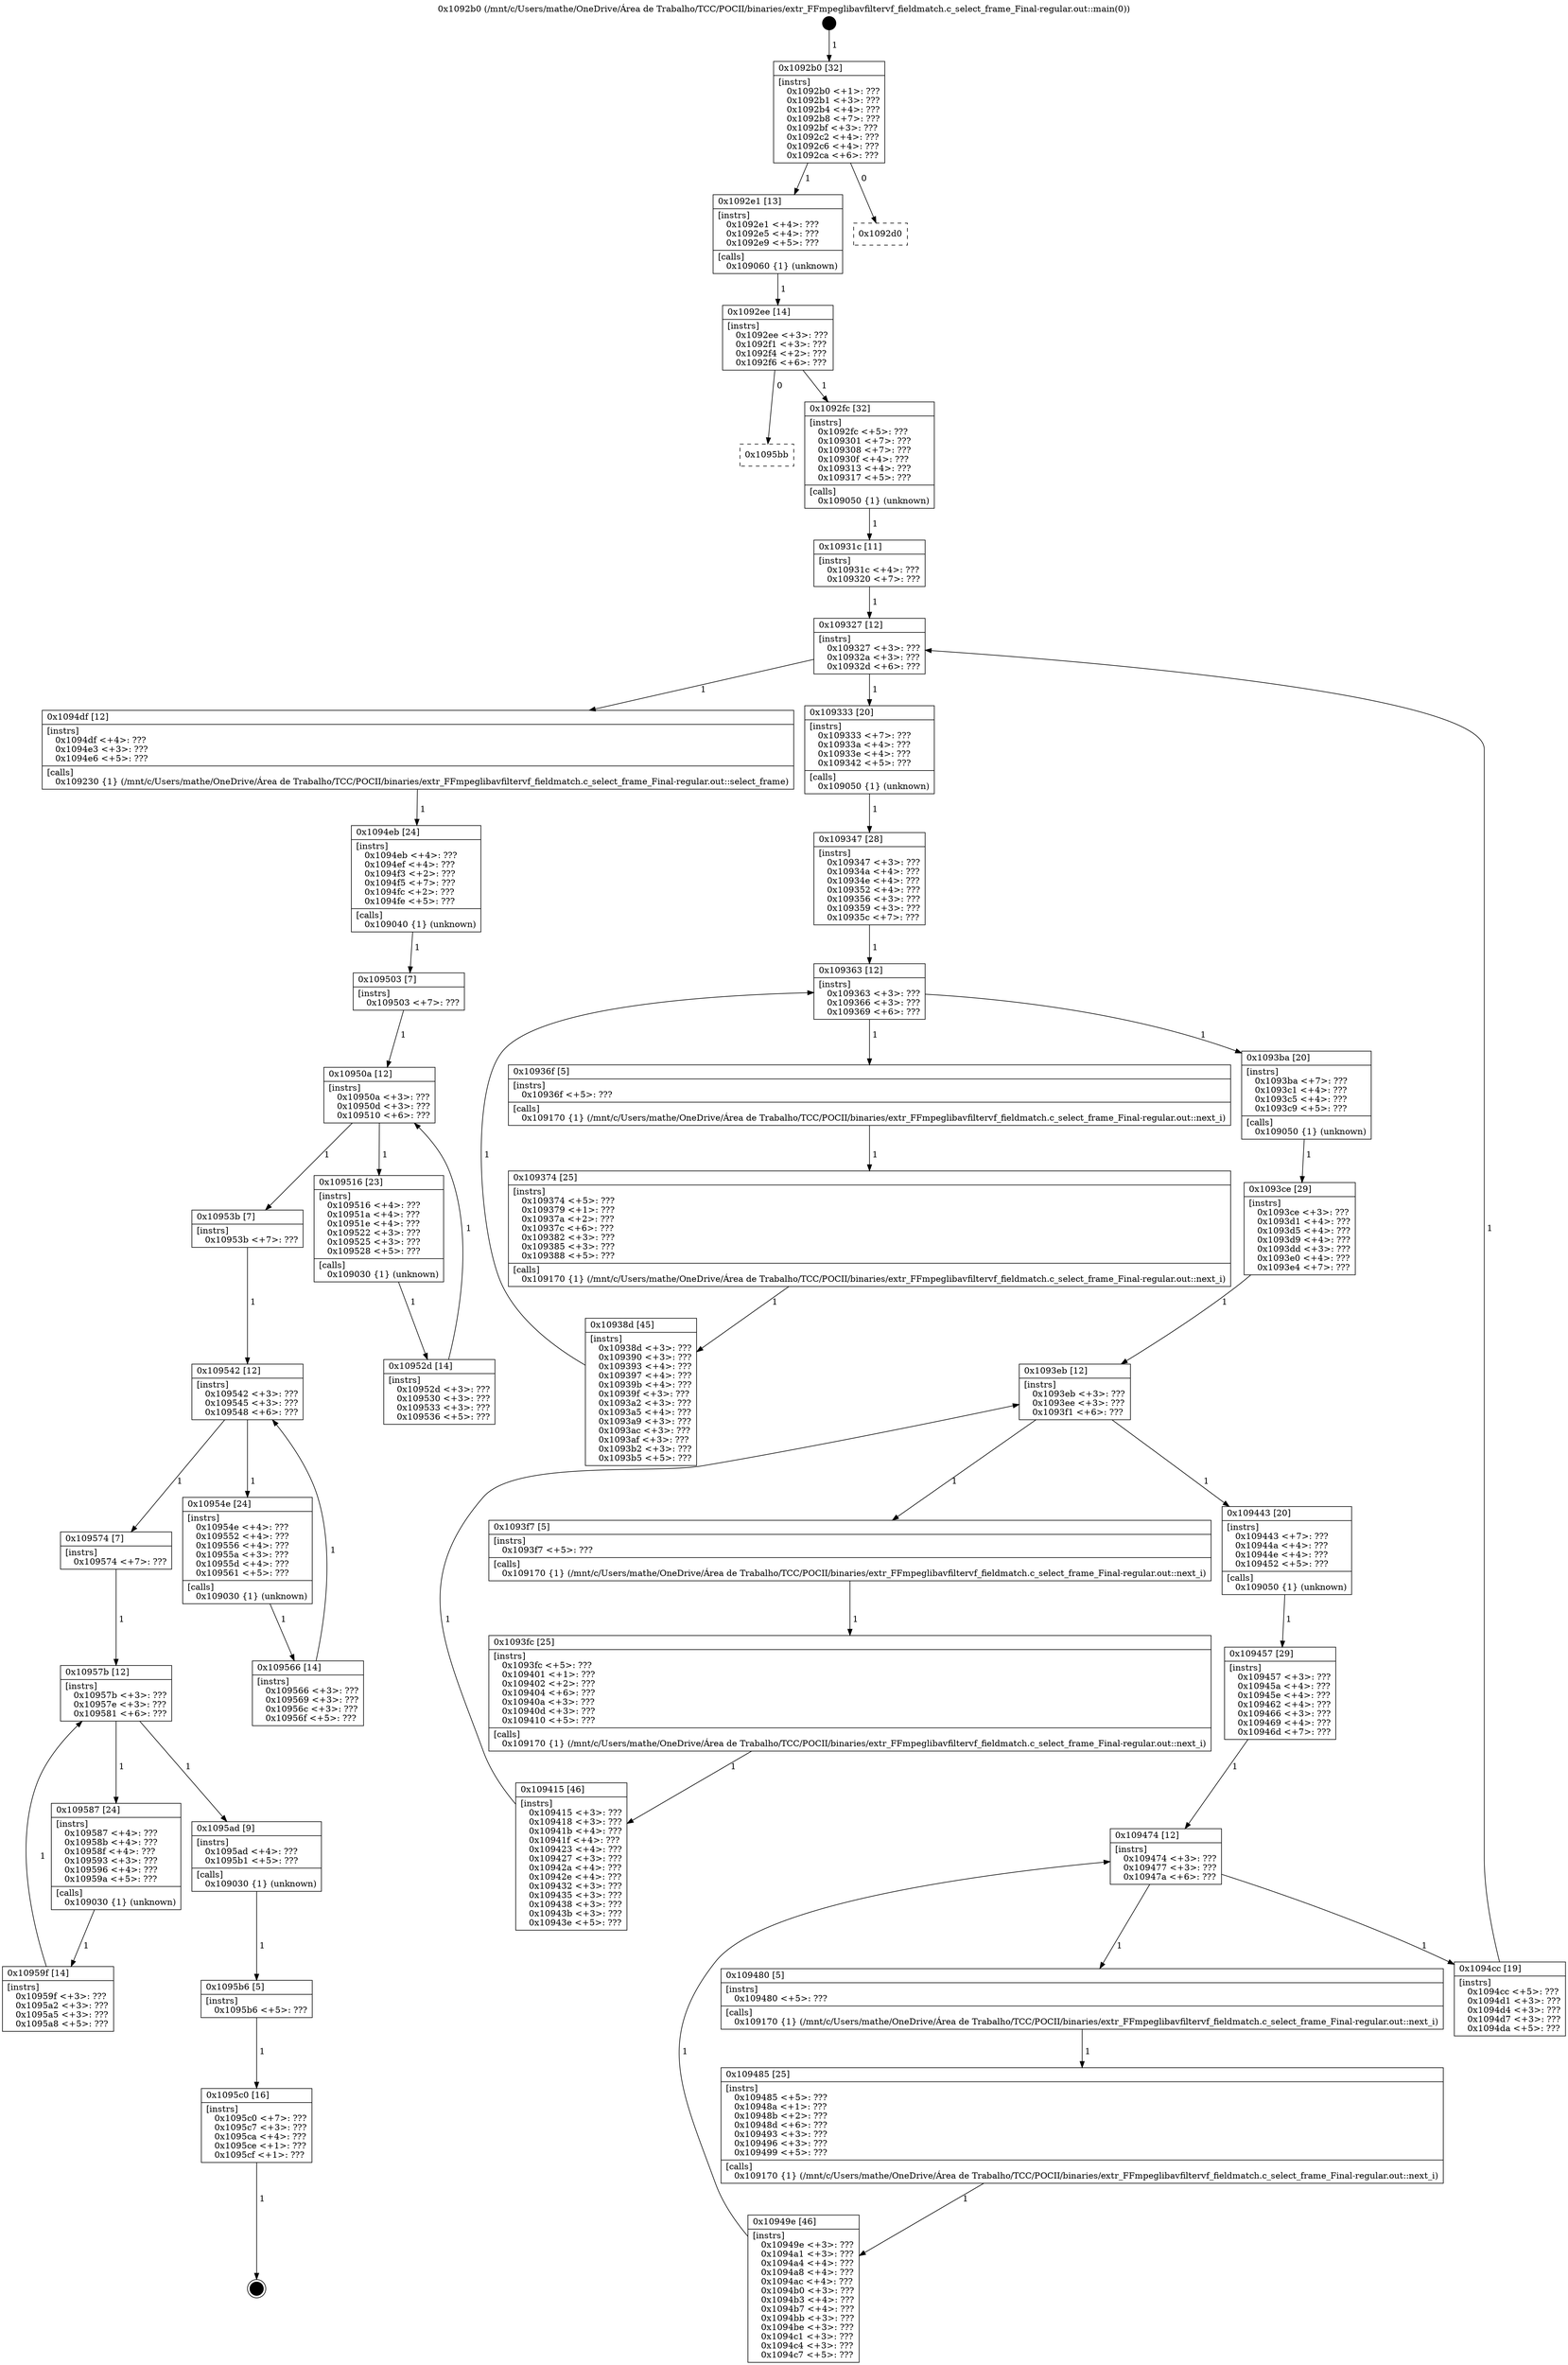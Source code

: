 digraph "0x1092b0" {
  label = "0x1092b0 (/mnt/c/Users/mathe/OneDrive/Área de Trabalho/TCC/POCII/binaries/extr_FFmpeglibavfiltervf_fieldmatch.c_select_frame_Final-regular.out::main(0))"
  labelloc = "t"
  node[shape=record]

  Entry [label="",width=0.3,height=0.3,shape=circle,fillcolor=black,style=filled]
  "0x1092b0" [label="{
     0x1092b0 [32]\l
     | [instrs]\l
     &nbsp;&nbsp;0x1092b0 \<+1\>: ???\l
     &nbsp;&nbsp;0x1092b1 \<+3\>: ???\l
     &nbsp;&nbsp;0x1092b4 \<+4\>: ???\l
     &nbsp;&nbsp;0x1092b8 \<+7\>: ???\l
     &nbsp;&nbsp;0x1092bf \<+3\>: ???\l
     &nbsp;&nbsp;0x1092c2 \<+4\>: ???\l
     &nbsp;&nbsp;0x1092c6 \<+4\>: ???\l
     &nbsp;&nbsp;0x1092ca \<+6\>: ???\l
  }"]
  "0x1092e1" [label="{
     0x1092e1 [13]\l
     | [instrs]\l
     &nbsp;&nbsp;0x1092e1 \<+4\>: ???\l
     &nbsp;&nbsp;0x1092e5 \<+4\>: ???\l
     &nbsp;&nbsp;0x1092e9 \<+5\>: ???\l
     | [calls]\l
     &nbsp;&nbsp;0x109060 \{1\} (unknown)\l
  }"]
  "0x1092d0" [label="{
     0x1092d0\l
  }", style=dashed]
  "0x1092ee" [label="{
     0x1092ee [14]\l
     | [instrs]\l
     &nbsp;&nbsp;0x1092ee \<+3\>: ???\l
     &nbsp;&nbsp;0x1092f1 \<+3\>: ???\l
     &nbsp;&nbsp;0x1092f4 \<+2\>: ???\l
     &nbsp;&nbsp;0x1092f6 \<+6\>: ???\l
  }"]
  "0x1095bb" [label="{
     0x1095bb\l
  }", style=dashed]
  "0x1092fc" [label="{
     0x1092fc [32]\l
     | [instrs]\l
     &nbsp;&nbsp;0x1092fc \<+5\>: ???\l
     &nbsp;&nbsp;0x109301 \<+7\>: ???\l
     &nbsp;&nbsp;0x109308 \<+7\>: ???\l
     &nbsp;&nbsp;0x10930f \<+4\>: ???\l
     &nbsp;&nbsp;0x109313 \<+4\>: ???\l
     &nbsp;&nbsp;0x109317 \<+5\>: ???\l
     | [calls]\l
     &nbsp;&nbsp;0x109050 \{1\} (unknown)\l
  }"]
  Exit [label="",width=0.3,height=0.3,shape=circle,fillcolor=black,style=filled,peripheries=2]
  "0x109327" [label="{
     0x109327 [12]\l
     | [instrs]\l
     &nbsp;&nbsp;0x109327 \<+3\>: ???\l
     &nbsp;&nbsp;0x10932a \<+3\>: ???\l
     &nbsp;&nbsp;0x10932d \<+6\>: ???\l
  }"]
  "0x1094df" [label="{
     0x1094df [12]\l
     | [instrs]\l
     &nbsp;&nbsp;0x1094df \<+4\>: ???\l
     &nbsp;&nbsp;0x1094e3 \<+3\>: ???\l
     &nbsp;&nbsp;0x1094e6 \<+5\>: ???\l
     | [calls]\l
     &nbsp;&nbsp;0x109230 \{1\} (/mnt/c/Users/mathe/OneDrive/Área de Trabalho/TCC/POCII/binaries/extr_FFmpeglibavfiltervf_fieldmatch.c_select_frame_Final-regular.out::select_frame)\l
  }"]
  "0x109333" [label="{
     0x109333 [20]\l
     | [instrs]\l
     &nbsp;&nbsp;0x109333 \<+7\>: ???\l
     &nbsp;&nbsp;0x10933a \<+4\>: ???\l
     &nbsp;&nbsp;0x10933e \<+4\>: ???\l
     &nbsp;&nbsp;0x109342 \<+5\>: ???\l
     | [calls]\l
     &nbsp;&nbsp;0x109050 \{1\} (unknown)\l
  }"]
  "0x109363" [label="{
     0x109363 [12]\l
     | [instrs]\l
     &nbsp;&nbsp;0x109363 \<+3\>: ???\l
     &nbsp;&nbsp;0x109366 \<+3\>: ???\l
     &nbsp;&nbsp;0x109369 \<+6\>: ???\l
  }"]
  "0x1093ba" [label="{
     0x1093ba [20]\l
     | [instrs]\l
     &nbsp;&nbsp;0x1093ba \<+7\>: ???\l
     &nbsp;&nbsp;0x1093c1 \<+4\>: ???\l
     &nbsp;&nbsp;0x1093c5 \<+4\>: ???\l
     &nbsp;&nbsp;0x1093c9 \<+5\>: ???\l
     | [calls]\l
     &nbsp;&nbsp;0x109050 \{1\} (unknown)\l
  }"]
  "0x10936f" [label="{
     0x10936f [5]\l
     | [instrs]\l
     &nbsp;&nbsp;0x10936f \<+5\>: ???\l
     | [calls]\l
     &nbsp;&nbsp;0x109170 \{1\} (/mnt/c/Users/mathe/OneDrive/Área de Trabalho/TCC/POCII/binaries/extr_FFmpeglibavfiltervf_fieldmatch.c_select_frame_Final-regular.out::next_i)\l
  }"]
  "0x109374" [label="{
     0x109374 [25]\l
     | [instrs]\l
     &nbsp;&nbsp;0x109374 \<+5\>: ???\l
     &nbsp;&nbsp;0x109379 \<+1\>: ???\l
     &nbsp;&nbsp;0x10937a \<+2\>: ???\l
     &nbsp;&nbsp;0x10937c \<+6\>: ???\l
     &nbsp;&nbsp;0x109382 \<+3\>: ???\l
     &nbsp;&nbsp;0x109385 \<+3\>: ???\l
     &nbsp;&nbsp;0x109388 \<+5\>: ???\l
     | [calls]\l
     &nbsp;&nbsp;0x109170 \{1\} (/mnt/c/Users/mathe/OneDrive/Área de Trabalho/TCC/POCII/binaries/extr_FFmpeglibavfiltervf_fieldmatch.c_select_frame_Final-regular.out::next_i)\l
  }"]
  "0x10938d" [label="{
     0x10938d [45]\l
     | [instrs]\l
     &nbsp;&nbsp;0x10938d \<+3\>: ???\l
     &nbsp;&nbsp;0x109390 \<+3\>: ???\l
     &nbsp;&nbsp;0x109393 \<+4\>: ???\l
     &nbsp;&nbsp;0x109397 \<+4\>: ???\l
     &nbsp;&nbsp;0x10939b \<+4\>: ???\l
     &nbsp;&nbsp;0x10939f \<+3\>: ???\l
     &nbsp;&nbsp;0x1093a2 \<+3\>: ???\l
     &nbsp;&nbsp;0x1093a5 \<+4\>: ???\l
     &nbsp;&nbsp;0x1093a9 \<+3\>: ???\l
     &nbsp;&nbsp;0x1093ac \<+3\>: ???\l
     &nbsp;&nbsp;0x1093af \<+3\>: ???\l
     &nbsp;&nbsp;0x1093b2 \<+3\>: ???\l
     &nbsp;&nbsp;0x1093b5 \<+5\>: ???\l
  }"]
  "0x109347" [label="{
     0x109347 [28]\l
     | [instrs]\l
     &nbsp;&nbsp;0x109347 \<+3\>: ???\l
     &nbsp;&nbsp;0x10934a \<+4\>: ???\l
     &nbsp;&nbsp;0x10934e \<+4\>: ???\l
     &nbsp;&nbsp;0x109352 \<+4\>: ???\l
     &nbsp;&nbsp;0x109356 \<+3\>: ???\l
     &nbsp;&nbsp;0x109359 \<+3\>: ???\l
     &nbsp;&nbsp;0x10935c \<+7\>: ???\l
  }"]
  "0x1093eb" [label="{
     0x1093eb [12]\l
     | [instrs]\l
     &nbsp;&nbsp;0x1093eb \<+3\>: ???\l
     &nbsp;&nbsp;0x1093ee \<+3\>: ???\l
     &nbsp;&nbsp;0x1093f1 \<+6\>: ???\l
  }"]
  "0x109443" [label="{
     0x109443 [20]\l
     | [instrs]\l
     &nbsp;&nbsp;0x109443 \<+7\>: ???\l
     &nbsp;&nbsp;0x10944a \<+4\>: ???\l
     &nbsp;&nbsp;0x10944e \<+4\>: ???\l
     &nbsp;&nbsp;0x109452 \<+5\>: ???\l
     | [calls]\l
     &nbsp;&nbsp;0x109050 \{1\} (unknown)\l
  }"]
  "0x1093f7" [label="{
     0x1093f7 [5]\l
     | [instrs]\l
     &nbsp;&nbsp;0x1093f7 \<+5\>: ???\l
     | [calls]\l
     &nbsp;&nbsp;0x109170 \{1\} (/mnt/c/Users/mathe/OneDrive/Área de Trabalho/TCC/POCII/binaries/extr_FFmpeglibavfiltervf_fieldmatch.c_select_frame_Final-regular.out::next_i)\l
  }"]
  "0x1093fc" [label="{
     0x1093fc [25]\l
     | [instrs]\l
     &nbsp;&nbsp;0x1093fc \<+5\>: ???\l
     &nbsp;&nbsp;0x109401 \<+1\>: ???\l
     &nbsp;&nbsp;0x109402 \<+2\>: ???\l
     &nbsp;&nbsp;0x109404 \<+6\>: ???\l
     &nbsp;&nbsp;0x10940a \<+3\>: ???\l
     &nbsp;&nbsp;0x10940d \<+3\>: ???\l
     &nbsp;&nbsp;0x109410 \<+5\>: ???\l
     | [calls]\l
     &nbsp;&nbsp;0x109170 \{1\} (/mnt/c/Users/mathe/OneDrive/Área de Trabalho/TCC/POCII/binaries/extr_FFmpeglibavfiltervf_fieldmatch.c_select_frame_Final-regular.out::next_i)\l
  }"]
  "0x109415" [label="{
     0x109415 [46]\l
     | [instrs]\l
     &nbsp;&nbsp;0x109415 \<+3\>: ???\l
     &nbsp;&nbsp;0x109418 \<+3\>: ???\l
     &nbsp;&nbsp;0x10941b \<+4\>: ???\l
     &nbsp;&nbsp;0x10941f \<+4\>: ???\l
     &nbsp;&nbsp;0x109423 \<+4\>: ???\l
     &nbsp;&nbsp;0x109427 \<+3\>: ???\l
     &nbsp;&nbsp;0x10942a \<+4\>: ???\l
     &nbsp;&nbsp;0x10942e \<+4\>: ???\l
     &nbsp;&nbsp;0x109432 \<+3\>: ???\l
     &nbsp;&nbsp;0x109435 \<+3\>: ???\l
     &nbsp;&nbsp;0x109438 \<+3\>: ???\l
     &nbsp;&nbsp;0x10943b \<+3\>: ???\l
     &nbsp;&nbsp;0x10943e \<+5\>: ???\l
  }"]
  "0x1093ce" [label="{
     0x1093ce [29]\l
     | [instrs]\l
     &nbsp;&nbsp;0x1093ce \<+3\>: ???\l
     &nbsp;&nbsp;0x1093d1 \<+4\>: ???\l
     &nbsp;&nbsp;0x1093d5 \<+4\>: ???\l
     &nbsp;&nbsp;0x1093d9 \<+4\>: ???\l
     &nbsp;&nbsp;0x1093dd \<+3\>: ???\l
     &nbsp;&nbsp;0x1093e0 \<+4\>: ???\l
     &nbsp;&nbsp;0x1093e4 \<+7\>: ???\l
  }"]
  "0x109474" [label="{
     0x109474 [12]\l
     | [instrs]\l
     &nbsp;&nbsp;0x109474 \<+3\>: ???\l
     &nbsp;&nbsp;0x109477 \<+3\>: ???\l
     &nbsp;&nbsp;0x10947a \<+6\>: ???\l
  }"]
  "0x1094cc" [label="{
     0x1094cc [19]\l
     | [instrs]\l
     &nbsp;&nbsp;0x1094cc \<+5\>: ???\l
     &nbsp;&nbsp;0x1094d1 \<+3\>: ???\l
     &nbsp;&nbsp;0x1094d4 \<+3\>: ???\l
     &nbsp;&nbsp;0x1094d7 \<+3\>: ???\l
     &nbsp;&nbsp;0x1094da \<+5\>: ???\l
  }"]
  "0x109480" [label="{
     0x109480 [5]\l
     | [instrs]\l
     &nbsp;&nbsp;0x109480 \<+5\>: ???\l
     | [calls]\l
     &nbsp;&nbsp;0x109170 \{1\} (/mnt/c/Users/mathe/OneDrive/Área de Trabalho/TCC/POCII/binaries/extr_FFmpeglibavfiltervf_fieldmatch.c_select_frame_Final-regular.out::next_i)\l
  }"]
  "0x109485" [label="{
     0x109485 [25]\l
     | [instrs]\l
     &nbsp;&nbsp;0x109485 \<+5\>: ???\l
     &nbsp;&nbsp;0x10948a \<+1\>: ???\l
     &nbsp;&nbsp;0x10948b \<+2\>: ???\l
     &nbsp;&nbsp;0x10948d \<+6\>: ???\l
     &nbsp;&nbsp;0x109493 \<+3\>: ???\l
     &nbsp;&nbsp;0x109496 \<+3\>: ???\l
     &nbsp;&nbsp;0x109499 \<+5\>: ???\l
     | [calls]\l
     &nbsp;&nbsp;0x109170 \{1\} (/mnt/c/Users/mathe/OneDrive/Área de Trabalho/TCC/POCII/binaries/extr_FFmpeglibavfiltervf_fieldmatch.c_select_frame_Final-regular.out::next_i)\l
  }"]
  "0x10949e" [label="{
     0x10949e [46]\l
     | [instrs]\l
     &nbsp;&nbsp;0x10949e \<+3\>: ???\l
     &nbsp;&nbsp;0x1094a1 \<+3\>: ???\l
     &nbsp;&nbsp;0x1094a4 \<+4\>: ???\l
     &nbsp;&nbsp;0x1094a8 \<+4\>: ???\l
     &nbsp;&nbsp;0x1094ac \<+4\>: ???\l
     &nbsp;&nbsp;0x1094b0 \<+3\>: ???\l
     &nbsp;&nbsp;0x1094b3 \<+4\>: ???\l
     &nbsp;&nbsp;0x1094b7 \<+4\>: ???\l
     &nbsp;&nbsp;0x1094bb \<+3\>: ???\l
     &nbsp;&nbsp;0x1094be \<+3\>: ???\l
     &nbsp;&nbsp;0x1094c1 \<+3\>: ???\l
     &nbsp;&nbsp;0x1094c4 \<+3\>: ???\l
     &nbsp;&nbsp;0x1094c7 \<+5\>: ???\l
  }"]
  "0x109457" [label="{
     0x109457 [29]\l
     | [instrs]\l
     &nbsp;&nbsp;0x109457 \<+3\>: ???\l
     &nbsp;&nbsp;0x10945a \<+4\>: ???\l
     &nbsp;&nbsp;0x10945e \<+4\>: ???\l
     &nbsp;&nbsp;0x109462 \<+4\>: ???\l
     &nbsp;&nbsp;0x109466 \<+3\>: ???\l
     &nbsp;&nbsp;0x109469 \<+4\>: ???\l
     &nbsp;&nbsp;0x10946d \<+7\>: ???\l
  }"]
  "0x1095c0" [label="{
     0x1095c0 [16]\l
     | [instrs]\l
     &nbsp;&nbsp;0x1095c0 \<+7\>: ???\l
     &nbsp;&nbsp;0x1095c7 \<+3\>: ???\l
     &nbsp;&nbsp;0x1095ca \<+4\>: ???\l
     &nbsp;&nbsp;0x1095ce \<+1\>: ???\l
     &nbsp;&nbsp;0x1095cf \<+1\>: ???\l
  }"]
  "0x10931c" [label="{
     0x10931c [11]\l
     | [instrs]\l
     &nbsp;&nbsp;0x10931c \<+4\>: ???\l
     &nbsp;&nbsp;0x109320 \<+7\>: ???\l
  }"]
  "0x1094eb" [label="{
     0x1094eb [24]\l
     | [instrs]\l
     &nbsp;&nbsp;0x1094eb \<+4\>: ???\l
     &nbsp;&nbsp;0x1094ef \<+4\>: ???\l
     &nbsp;&nbsp;0x1094f3 \<+2\>: ???\l
     &nbsp;&nbsp;0x1094f5 \<+7\>: ???\l
     &nbsp;&nbsp;0x1094fc \<+2\>: ???\l
     &nbsp;&nbsp;0x1094fe \<+5\>: ???\l
     | [calls]\l
     &nbsp;&nbsp;0x109040 \{1\} (unknown)\l
  }"]
  "0x10950a" [label="{
     0x10950a [12]\l
     | [instrs]\l
     &nbsp;&nbsp;0x10950a \<+3\>: ???\l
     &nbsp;&nbsp;0x10950d \<+3\>: ???\l
     &nbsp;&nbsp;0x109510 \<+6\>: ???\l
  }"]
  "0x109542" [label="{
     0x109542 [12]\l
     | [instrs]\l
     &nbsp;&nbsp;0x109542 \<+3\>: ???\l
     &nbsp;&nbsp;0x109545 \<+3\>: ???\l
     &nbsp;&nbsp;0x109548 \<+6\>: ???\l
  }"]
  "0x109516" [label="{
     0x109516 [23]\l
     | [instrs]\l
     &nbsp;&nbsp;0x109516 \<+4\>: ???\l
     &nbsp;&nbsp;0x10951a \<+4\>: ???\l
     &nbsp;&nbsp;0x10951e \<+4\>: ???\l
     &nbsp;&nbsp;0x109522 \<+3\>: ???\l
     &nbsp;&nbsp;0x109525 \<+3\>: ???\l
     &nbsp;&nbsp;0x109528 \<+5\>: ???\l
     | [calls]\l
     &nbsp;&nbsp;0x109030 \{1\} (unknown)\l
  }"]
  "0x10952d" [label="{
     0x10952d [14]\l
     | [instrs]\l
     &nbsp;&nbsp;0x10952d \<+3\>: ???\l
     &nbsp;&nbsp;0x109530 \<+3\>: ???\l
     &nbsp;&nbsp;0x109533 \<+3\>: ???\l
     &nbsp;&nbsp;0x109536 \<+5\>: ???\l
  }"]
  "0x109503" [label="{
     0x109503 [7]\l
     | [instrs]\l
     &nbsp;&nbsp;0x109503 \<+7\>: ???\l
  }"]
  "0x10957b" [label="{
     0x10957b [12]\l
     | [instrs]\l
     &nbsp;&nbsp;0x10957b \<+3\>: ???\l
     &nbsp;&nbsp;0x10957e \<+3\>: ???\l
     &nbsp;&nbsp;0x109581 \<+6\>: ???\l
  }"]
  "0x10954e" [label="{
     0x10954e [24]\l
     | [instrs]\l
     &nbsp;&nbsp;0x10954e \<+4\>: ???\l
     &nbsp;&nbsp;0x109552 \<+4\>: ???\l
     &nbsp;&nbsp;0x109556 \<+4\>: ???\l
     &nbsp;&nbsp;0x10955a \<+3\>: ???\l
     &nbsp;&nbsp;0x10955d \<+4\>: ???\l
     &nbsp;&nbsp;0x109561 \<+5\>: ???\l
     | [calls]\l
     &nbsp;&nbsp;0x109030 \{1\} (unknown)\l
  }"]
  "0x109566" [label="{
     0x109566 [14]\l
     | [instrs]\l
     &nbsp;&nbsp;0x109566 \<+3\>: ???\l
     &nbsp;&nbsp;0x109569 \<+3\>: ???\l
     &nbsp;&nbsp;0x10956c \<+3\>: ???\l
     &nbsp;&nbsp;0x10956f \<+5\>: ???\l
  }"]
  "0x10953b" [label="{
     0x10953b [7]\l
     | [instrs]\l
     &nbsp;&nbsp;0x10953b \<+7\>: ???\l
  }"]
  "0x1095ad" [label="{
     0x1095ad [9]\l
     | [instrs]\l
     &nbsp;&nbsp;0x1095ad \<+4\>: ???\l
     &nbsp;&nbsp;0x1095b1 \<+5\>: ???\l
     | [calls]\l
     &nbsp;&nbsp;0x109030 \{1\} (unknown)\l
  }"]
  "0x109587" [label="{
     0x109587 [24]\l
     | [instrs]\l
     &nbsp;&nbsp;0x109587 \<+4\>: ???\l
     &nbsp;&nbsp;0x10958b \<+4\>: ???\l
     &nbsp;&nbsp;0x10958f \<+4\>: ???\l
     &nbsp;&nbsp;0x109593 \<+3\>: ???\l
     &nbsp;&nbsp;0x109596 \<+4\>: ???\l
     &nbsp;&nbsp;0x10959a \<+5\>: ???\l
     | [calls]\l
     &nbsp;&nbsp;0x109030 \{1\} (unknown)\l
  }"]
  "0x10959f" [label="{
     0x10959f [14]\l
     | [instrs]\l
     &nbsp;&nbsp;0x10959f \<+3\>: ???\l
     &nbsp;&nbsp;0x1095a2 \<+3\>: ???\l
     &nbsp;&nbsp;0x1095a5 \<+3\>: ???\l
     &nbsp;&nbsp;0x1095a8 \<+5\>: ???\l
  }"]
  "0x109574" [label="{
     0x109574 [7]\l
     | [instrs]\l
     &nbsp;&nbsp;0x109574 \<+7\>: ???\l
  }"]
  "0x1095b6" [label="{
     0x1095b6 [5]\l
     | [instrs]\l
     &nbsp;&nbsp;0x1095b6 \<+5\>: ???\l
  }"]
  Entry -> "0x1092b0" [label=" 1"]
  "0x1092b0" -> "0x1092e1" [label=" 1"]
  "0x1092b0" -> "0x1092d0" [label=" 0"]
  "0x1092e1" -> "0x1092ee" [label=" 1"]
  "0x1092ee" -> "0x1095bb" [label=" 0"]
  "0x1092ee" -> "0x1092fc" [label=" 1"]
  "0x1095c0" -> Exit [label=" 1"]
  "0x1092fc" -> "0x10931c" [label=" 1"]
  "0x109327" -> "0x1094df" [label=" 1"]
  "0x109327" -> "0x109333" [label=" 1"]
  "0x109333" -> "0x109347" [label=" 1"]
  "0x109363" -> "0x1093ba" [label=" 1"]
  "0x109363" -> "0x10936f" [label=" 1"]
  "0x10936f" -> "0x109374" [label=" 1"]
  "0x109374" -> "0x10938d" [label=" 1"]
  "0x109347" -> "0x109363" [label=" 1"]
  "0x10938d" -> "0x109363" [label=" 1"]
  "0x1093ba" -> "0x1093ce" [label=" 1"]
  "0x1093eb" -> "0x109443" [label=" 1"]
  "0x1093eb" -> "0x1093f7" [label=" 1"]
  "0x1093f7" -> "0x1093fc" [label=" 1"]
  "0x1093fc" -> "0x109415" [label=" 1"]
  "0x1093ce" -> "0x1093eb" [label=" 1"]
  "0x109415" -> "0x1093eb" [label=" 1"]
  "0x109443" -> "0x109457" [label=" 1"]
  "0x109474" -> "0x1094cc" [label=" 1"]
  "0x109474" -> "0x109480" [label=" 1"]
  "0x109480" -> "0x109485" [label=" 1"]
  "0x109485" -> "0x10949e" [label=" 1"]
  "0x109457" -> "0x109474" [label=" 1"]
  "0x10949e" -> "0x109474" [label=" 1"]
  "0x1095b6" -> "0x1095c0" [label=" 1"]
  "0x10931c" -> "0x109327" [label=" 1"]
  "0x1094cc" -> "0x109327" [label=" 1"]
  "0x1094df" -> "0x1094eb" [label=" 1"]
  "0x1094eb" -> "0x109503" [label=" 1"]
  "0x10950a" -> "0x10953b" [label=" 1"]
  "0x10950a" -> "0x109516" [label=" 1"]
  "0x109516" -> "0x10952d" [label=" 1"]
  "0x109503" -> "0x10950a" [label=" 1"]
  "0x10952d" -> "0x10950a" [label=" 1"]
  "0x109542" -> "0x109574" [label=" 1"]
  "0x109542" -> "0x10954e" [label=" 1"]
  "0x10954e" -> "0x109566" [label=" 1"]
  "0x10953b" -> "0x109542" [label=" 1"]
  "0x109566" -> "0x109542" [label=" 1"]
  "0x10957b" -> "0x1095ad" [label=" 1"]
  "0x10957b" -> "0x109587" [label=" 1"]
  "0x109587" -> "0x10959f" [label=" 1"]
  "0x109574" -> "0x10957b" [label=" 1"]
  "0x10959f" -> "0x10957b" [label=" 1"]
  "0x1095ad" -> "0x1095b6" [label=" 1"]
}
